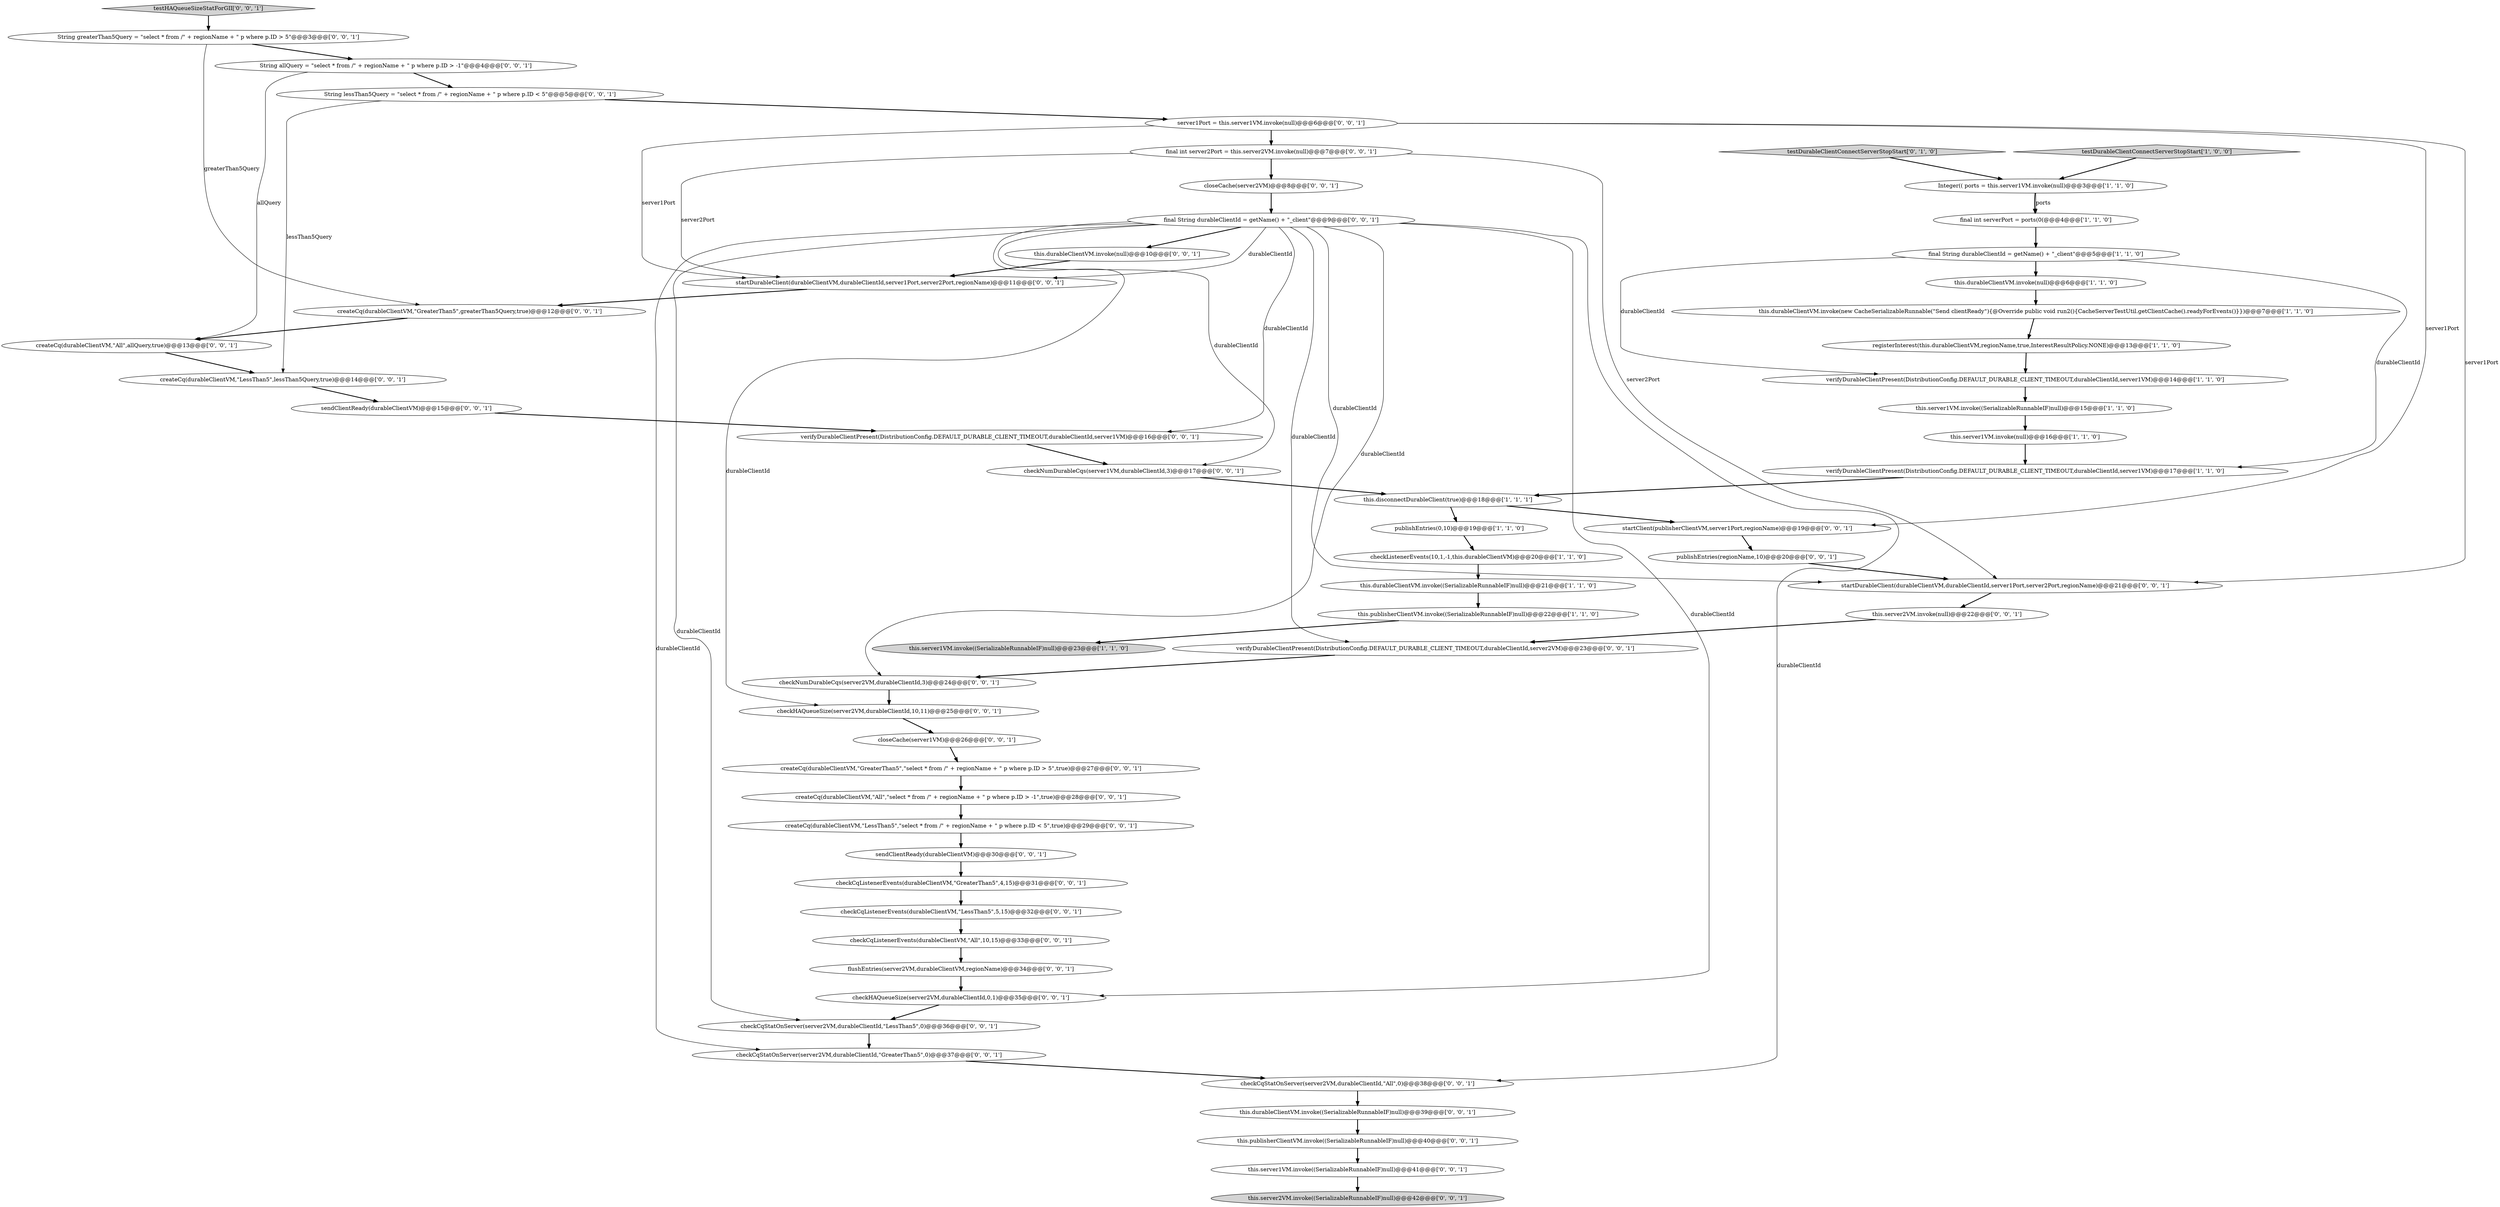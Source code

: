digraph {
28 [style = filled, label = "checkCqStatOnServer(server2VM,durableClientId,\"LessThan5\",0)@@@36@@@['0', '0', '1']", fillcolor = white, shape = ellipse image = "AAA0AAABBB3BBB"];
21 [style = filled, label = "createCq(durableClientVM,\"All\",allQuery,true)@@@13@@@['0', '0', '1']", fillcolor = white, shape = ellipse image = "AAA0AAABBB3BBB"];
44 [style = filled, label = "checkHAQueueSize(server2VM,durableClientId,10,11)@@@25@@@['0', '0', '1']", fillcolor = white, shape = ellipse image = "AAA0AAABBB3BBB"];
1 [style = filled, label = "testDurableClientConnectServerStopStart['1', '0', '0']", fillcolor = lightgray, shape = diamond image = "AAA0AAABBB1BBB"];
54 [style = filled, label = "publishEntries(regionName,10)@@@20@@@['0', '0', '1']", fillcolor = white, shape = ellipse image = "AAA0AAABBB3BBB"];
37 [style = filled, label = "String allQuery = \"select * from /\" + regionName + \" p where p.ID > -1\"@@@4@@@['0', '0', '1']", fillcolor = white, shape = ellipse image = "AAA0AAABBB3BBB"];
56 [style = filled, label = "this.durableClientVM.invoke((SerializableRunnableIF)null)@@@39@@@['0', '0', '1']", fillcolor = white, shape = ellipse image = "AAA0AAABBB3BBB"];
14 [style = filled, label = "this.publisherClientVM.invoke((SerializableRunnableIF)null)@@@22@@@['1', '1', '0']", fillcolor = white, shape = ellipse image = "AAA0AAABBB1BBB"];
32 [style = filled, label = "final int server2Port = this.server2VM.invoke(null)@@@7@@@['0', '0', '1']", fillcolor = white, shape = ellipse image = "AAA0AAABBB3BBB"];
24 [style = filled, label = "createCq(durableClientVM,\"GreaterThan5\",greaterThan5Query,true)@@@12@@@['0', '0', '1']", fillcolor = white, shape = ellipse image = "AAA0AAABBB3BBB"];
12 [style = filled, label = "this.durableClientVM.invoke(new CacheSerializableRunnable(\"Send clientReady\"){@Override public void run2(){CacheServerTestUtil.getClientCache().readyForEvents()}})@@@7@@@['1', '1', '0']", fillcolor = white, shape = ellipse image = "AAA0AAABBB1BBB"];
39 [style = filled, label = "String greaterThan5Query = \"select * from /\" + regionName + \" p where p.ID > 5\"@@@3@@@['0', '0', '1']", fillcolor = white, shape = ellipse image = "AAA0AAABBB3BBB"];
51 [style = filled, label = "final String durableClientId = getName() + \"_client\"@@@9@@@['0', '0', '1']", fillcolor = white, shape = ellipse image = "AAA0AAABBB3BBB"];
6 [style = filled, label = "verifyDurableClientPresent(DistributionConfig.DEFAULT_DURABLE_CLIENT_TIMEOUT,durableClientId,server1VM)@@@17@@@['1', '1', '0']", fillcolor = white, shape = ellipse image = "AAA0AAABBB1BBB"];
11 [style = filled, label = "final String durableClientId = getName() + \"_client\"@@@5@@@['1', '1', '0']", fillcolor = white, shape = ellipse image = "AAA0AAABBB1BBB"];
19 [style = filled, label = "this.server1VM.invoke((SerializableRunnableIF)null)@@@41@@@['0', '0', '1']", fillcolor = white, shape = ellipse image = "AAA0AAABBB3BBB"];
34 [style = filled, label = "checkCqStatOnServer(server2VM,durableClientId,\"All\",0)@@@38@@@['0', '0', '1']", fillcolor = white, shape = ellipse image = "AAA0AAABBB3BBB"];
7 [style = filled, label = "checkListenerEvents(10,1,-1,this.durableClientVM)@@@20@@@['1', '1', '0']", fillcolor = white, shape = ellipse image = "AAA0AAABBB1BBB"];
42 [style = filled, label = "this.server2VM.invoke(null)@@@22@@@['0', '0', '1']", fillcolor = white, shape = ellipse image = "AAA0AAABBB3BBB"];
10 [style = filled, label = "registerInterest(this.durableClientVM,regionName,true,InterestResultPolicy.NONE)@@@13@@@['1', '1', '0']", fillcolor = white, shape = ellipse image = "AAA0AAABBB1BBB"];
13 [style = filled, label = "this.durableClientVM.invoke(null)@@@6@@@['1', '1', '0']", fillcolor = white, shape = ellipse image = "AAA0AAABBB1BBB"];
16 [style = filled, label = "this.disconnectDurableClient(true)@@@18@@@['1', '1', '1']", fillcolor = white, shape = ellipse image = "AAA0AAABBB1BBB"];
20 [style = filled, label = "verifyDurableClientPresent(DistributionConfig.DEFAULT_DURABLE_CLIENT_TIMEOUT,durableClientId,server2VM)@@@23@@@['0', '0', '1']", fillcolor = white, shape = ellipse image = "AAA0AAABBB3BBB"];
25 [style = filled, label = "sendClientReady(durableClientVM)@@@30@@@['0', '0', '1']", fillcolor = white, shape = ellipse image = "AAA0AAABBB3BBB"];
26 [style = filled, label = "checkCqStatOnServer(server2VM,durableClientId,\"GreaterThan5\",0)@@@37@@@['0', '0', '1']", fillcolor = white, shape = ellipse image = "AAA0AAABBB3BBB"];
22 [style = filled, label = "checkCqListenerEvents(durableClientVM,\"All\",10,15)@@@33@@@['0', '0', '1']", fillcolor = white, shape = ellipse image = "AAA0AAABBB3BBB"];
50 [style = filled, label = "this.durableClientVM.invoke(null)@@@10@@@['0', '0', '1']", fillcolor = white, shape = ellipse image = "AAA0AAABBB3BBB"];
15 [style = filled, label = "this.server1VM.invoke((SerializableRunnableIF)null)@@@15@@@['1', '1', '0']", fillcolor = white, shape = ellipse image = "AAA0AAABBB1BBB"];
55 [style = filled, label = "testHAQueueSizeStatForGII['0', '0', '1']", fillcolor = lightgray, shape = diamond image = "AAA0AAABBB3BBB"];
31 [style = filled, label = "verifyDurableClientPresent(DistributionConfig.DEFAULT_DURABLE_CLIENT_TIMEOUT,durableClientId,server1VM)@@@16@@@['0', '0', '1']", fillcolor = white, shape = ellipse image = "AAA0AAABBB3BBB"];
52 [style = filled, label = "checkCqListenerEvents(durableClientVM,\"LessThan5\",5,15)@@@32@@@['0', '0', '1']", fillcolor = white, shape = ellipse image = "AAA0AAABBB3BBB"];
17 [style = filled, label = "testDurableClientConnectServerStopStart['0', '1', '0']", fillcolor = lightgray, shape = diamond image = "AAA0AAABBB2BBB"];
4 [style = filled, label = "this.server1VM.invoke(null)@@@16@@@['1', '1', '0']", fillcolor = white, shape = ellipse image = "AAA0AAABBB1BBB"];
45 [style = filled, label = "startDurableClient(durableClientVM,durableClientId,server1Port,server2Port,regionName)@@@21@@@['0', '0', '1']", fillcolor = white, shape = ellipse image = "AAA0AAABBB3BBB"];
48 [style = filled, label = "this.publisherClientVM.invoke((SerializableRunnableIF)null)@@@40@@@['0', '0', '1']", fillcolor = white, shape = ellipse image = "AAA0AAABBB3BBB"];
35 [style = filled, label = "checkNumDurableCqs(server1VM,durableClientId,3)@@@17@@@['0', '0', '1']", fillcolor = white, shape = ellipse image = "AAA0AAABBB3BBB"];
41 [style = filled, label = "closeCache(server2VM)@@@8@@@['0', '0', '1']", fillcolor = white, shape = ellipse image = "AAA0AAABBB3BBB"];
33 [style = filled, label = "checkCqListenerEvents(durableClientVM,\"GreaterThan5\",4,15)@@@31@@@['0', '0', '1']", fillcolor = white, shape = ellipse image = "AAA0AAABBB3BBB"];
0 [style = filled, label = "this.server1VM.invoke((SerializableRunnableIF)null)@@@23@@@['1', '1', '0']", fillcolor = lightgray, shape = ellipse image = "AAA0AAABBB1BBB"];
43 [style = filled, label = "checkHAQueueSize(server2VM,durableClientId,0,1)@@@35@@@['0', '0', '1']", fillcolor = white, shape = ellipse image = "AAA0AAABBB3BBB"];
38 [style = filled, label = "this.server2VM.invoke((SerializableRunnableIF)null)@@@42@@@['0', '0', '1']", fillcolor = lightgray, shape = ellipse image = "AAA0AAABBB3BBB"];
57 [style = filled, label = "startDurableClient(durableClientVM,durableClientId,server1Port,server2Port,regionName)@@@11@@@['0', '0', '1']", fillcolor = white, shape = ellipse image = "AAA0AAABBB3BBB"];
5 [style = filled, label = "this.durableClientVM.invoke((SerializableRunnableIF)null)@@@21@@@['1', '1', '0']", fillcolor = white, shape = ellipse image = "AAA0AAABBB1BBB"];
29 [style = filled, label = "createCq(durableClientVM,\"All\",\"select * from /\" + regionName + \" p where p.ID > -1\",true)@@@28@@@['0', '0', '1']", fillcolor = white, shape = ellipse image = "AAA0AAABBB3BBB"];
2 [style = filled, label = "verifyDurableClientPresent(DistributionConfig.DEFAULT_DURABLE_CLIENT_TIMEOUT,durableClientId,server1VM)@@@14@@@['1', '1', '0']", fillcolor = white, shape = ellipse image = "AAA0AAABBB1BBB"];
3 [style = filled, label = "publishEntries(0,10)@@@19@@@['1', '1', '0']", fillcolor = white, shape = ellipse image = "AAA0AAABBB1BBB"];
8 [style = filled, label = "final int serverPort = ports(0(@@@4@@@['1', '1', '0']", fillcolor = white, shape = ellipse image = "AAA0AAABBB1BBB"];
23 [style = filled, label = "String lessThan5Query = \"select * from /\" + regionName + \" p where p.ID < 5\"@@@5@@@['0', '0', '1']", fillcolor = white, shape = ellipse image = "AAA0AAABBB3BBB"];
53 [style = filled, label = "flushEntries(server2VM,durableClientVM,regionName)@@@34@@@['0', '0', '1']", fillcolor = white, shape = ellipse image = "AAA0AAABBB3BBB"];
30 [style = filled, label = "createCq(durableClientVM,\"LessThan5\",\"select * from /\" + regionName + \" p where p.ID < 5\",true)@@@29@@@['0', '0', '1']", fillcolor = white, shape = ellipse image = "AAA0AAABBB3BBB"];
36 [style = filled, label = "createCq(durableClientVM,\"GreaterThan5\",\"select * from /\" + regionName + \" p where p.ID > 5\",true)@@@27@@@['0', '0', '1']", fillcolor = white, shape = ellipse image = "AAA0AAABBB3BBB"];
18 [style = filled, label = "closeCache(server1VM)@@@26@@@['0', '0', '1']", fillcolor = white, shape = ellipse image = "AAA0AAABBB3BBB"];
49 [style = filled, label = "server1Port = this.server1VM.invoke(null)@@@6@@@['0', '0', '1']", fillcolor = white, shape = ellipse image = "AAA0AAABBB3BBB"];
46 [style = filled, label = "startClient(publisherClientVM,server1Port,regionName)@@@19@@@['0', '0', '1']", fillcolor = white, shape = ellipse image = "AAA0AAABBB3BBB"];
47 [style = filled, label = "checkNumDurableCqs(server2VM,durableClientId,3)@@@24@@@['0', '0', '1']", fillcolor = white, shape = ellipse image = "AAA0AAABBB3BBB"];
40 [style = filled, label = "sendClientReady(durableClientVM)@@@15@@@['0', '0', '1']", fillcolor = white, shape = ellipse image = "AAA0AAABBB3BBB"];
27 [style = filled, label = "createCq(durableClientVM,\"LessThan5\",lessThan5Query,true)@@@14@@@['0', '0', '1']", fillcolor = white, shape = ellipse image = "AAA0AAABBB3BBB"];
9 [style = filled, label = "Integer(( ports = this.server1VM.invoke(null)@@@3@@@['1', '1', '0']", fillcolor = white, shape = ellipse image = "AAA0AAABBB1BBB"];
24->21 [style = bold, label=""];
29->30 [style = bold, label=""];
5->14 [style = bold, label=""];
4->6 [style = bold, label=""];
51->57 [style = solid, label="durableClientId"];
10->2 [style = bold, label=""];
1->9 [style = bold, label=""];
44->18 [style = bold, label=""];
56->48 [style = bold, label=""];
49->46 [style = solid, label="server1Port"];
33->52 [style = bold, label=""];
36->29 [style = bold, label=""];
48->19 [style = bold, label=""];
49->32 [style = bold, label=""];
37->21 [style = solid, label="allQuery"];
11->6 [style = solid, label="durableClientId"];
23->49 [style = bold, label=""];
15->4 [style = bold, label=""];
28->26 [style = bold, label=""];
43->28 [style = bold, label=""];
19->38 [style = bold, label=""];
25->33 [style = bold, label=""];
49->45 [style = solid, label="server1Port"];
14->0 [style = bold, label=""];
9->8 [style = solid, label="ports"];
49->57 [style = solid, label="server1Port"];
51->35 [style = solid, label="durableClientId"];
40->31 [style = bold, label=""];
46->54 [style = bold, label=""];
3->7 [style = bold, label=""];
35->16 [style = bold, label=""];
16->46 [style = bold, label=""];
20->47 [style = bold, label=""];
30->25 [style = bold, label=""];
51->26 [style = solid, label="durableClientId"];
54->45 [style = bold, label=""];
50->57 [style = bold, label=""];
51->50 [style = bold, label=""];
53->43 [style = bold, label=""];
6->16 [style = bold, label=""];
41->51 [style = bold, label=""];
27->40 [style = bold, label=""];
51->47 [style = solid, label="durableClientId"];
51->45 [style = solid, label="durableClientId"];
51->20 [style = solid, label="durableClientId"];
8->11 [style = bold, label=""];
13->12 [style = bold, label=""];
12->10 [style = bold, label=""];
31->35 [style = bold, label=""];
52->22 [style = bold, label=""];
45->42 [style = bold, label=""];
51->43 [style = solid, label="durableClientId"];
42->20 [style = bold, label=""];
51->28 [style = solid, label="durableClientId"];
16->3 [style = bold, label=""];
26->34 [style = bold, label=""];
39->24 [style = solid, label="greaterThan5Query"];
17->9 [style = bold, label=""];
51->34 [style = solid, label="durableClientId"];
23->27 [style = solid, label="lessThan5Query"];
11->13 [style = bold, label=""];
32->45 [style = solid, label="server2Port"];
21->27 [style = bold, label=""];
51->31 [style = solid, label="durableClientId"];
7->5 [style = bold, label=""];
18->36 [style = bold, label=""];
55->39 [style = bold, label=""];
51->44 [style = solid, label="durableClientId"];
9->8 [style = bold, label=""];
22->53 [style = bold, label=""];
32->57 [style = solid, label="server2Port"];
39->37 [style = bold, label=""];
37->23 [style = bold, label=""];
32->41 [style = bold, label=""];
57->24 [style = bold, label=""];
2->15 [style = bold, label=""];
11->2 [style = solid, label="durableClientId"];
34->56 [style = bold, label=""];
47->44 [style = bold, label=""];
}
